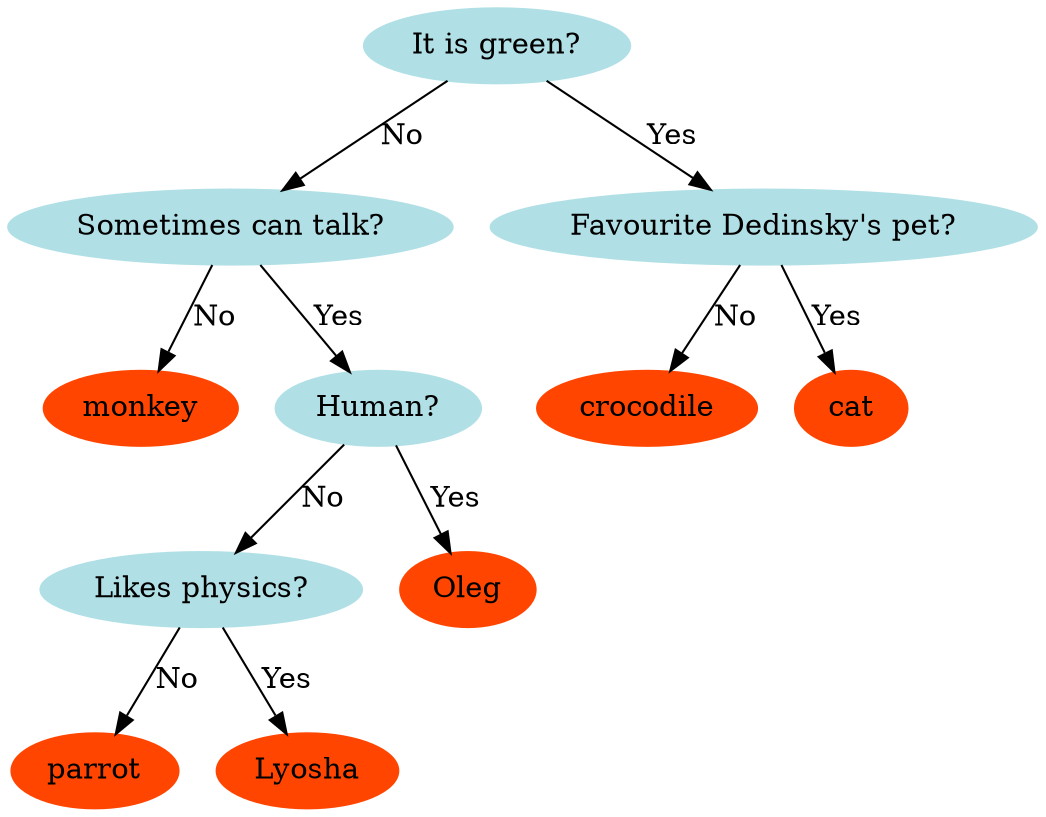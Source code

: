 digraph akinator_tree {
v0 [label = "It is green?", style = filled, color = powderblue]
v1 [label = "Sometimes can talk?", style = filled, color = powderblue]
v2 [label = "Favourite Dedinsky's pet?", style = filled, color = powderblue]
v3 [label = "crocodile", style = filled, color = orangered]
v4 [label = "cat", style = filled, color = orangered]
v5 [label = "monkey", style = filled, color = orangered]
v6 [label = "Human?", style = filled, color = powderblue]
v7 [label = "Likes physics?", style = filled, color = powderblue]
v8 [label = "Oleg", style = filled, color = orangered]
v9 [label = "parrot", style = filled, color = orangered]
v10 [label = "Lyosha", style = filled, color = orangered]
v0->v1 [label = "No"]
v0->v2 [label = "Yes"]
{rank = same; v1, v2}
v1->v5 [label = "No"]
v1->v6 [label = "Yes"]
{rank = same; v5, v6}
v2->v3 [label = "No"]
v2->v4 [label = "Yes"]
{rank = same; v3, v4}
v6->v7 [label = "No"]
v6->v8 [label = "Yes"]
{rank = same; v7, v8}
v7->v9 [label = "No"]
v7->v10 [label = "Yes"]
{rank = same; v9, v10}
}


